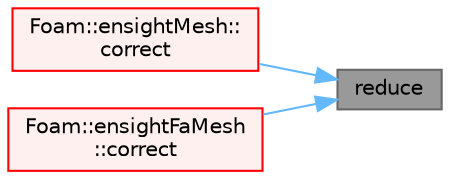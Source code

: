 digraph "reduce"
{
 // LATEX_PDF_SIZE
  bgcolor="transparent";
  edge [fontname=Helvetica,fontsize=10,labelfontname=Helvetica,labelfontsize=10];
  node [fontname=Helvetica,fontsize=10,shape=box,height=0.2,width=0.4];
  rankdir="RL";
  Node1 [id="Node000001",label="reduce",height=0.2,width=0.4,color="gray40", fillcolor="grey60", style="filled", fontcolor="black",tooltip=" "];
  Node1 -> Node2 [id="edge1_Node000001_Node000002",dir="back",color="steelblue1",style="solid",tooltip=" "];
  Node2 [id="Node000002",label="Foam::ensightMesh::\lcorrect",height=0.2,width=0.4,color="red", fillcolor="#FFF0F0", style="filled",URL="$classFoam_1_1ensightMesh.html#a3ae44b28050c3aa494c1d8e18cf618c1",tooltip=" "];
  Node1 -> Node4 [id="edge2_Node000001_Node000004",dir="back",color="steelblue1",style="solid",tooltip=" "];
  Node4 [id="Node000004",label="Foam::ensightFaMesh\l::correct",height=0.2,width=0.4,color="red", fillcolor="#FFF0F0", style="filled",URL="$classFoam_1_1ensightFaMesh.html#a3ae44b28050c3aa494c1d8e18cf618c1",tooltip=" "];
}
